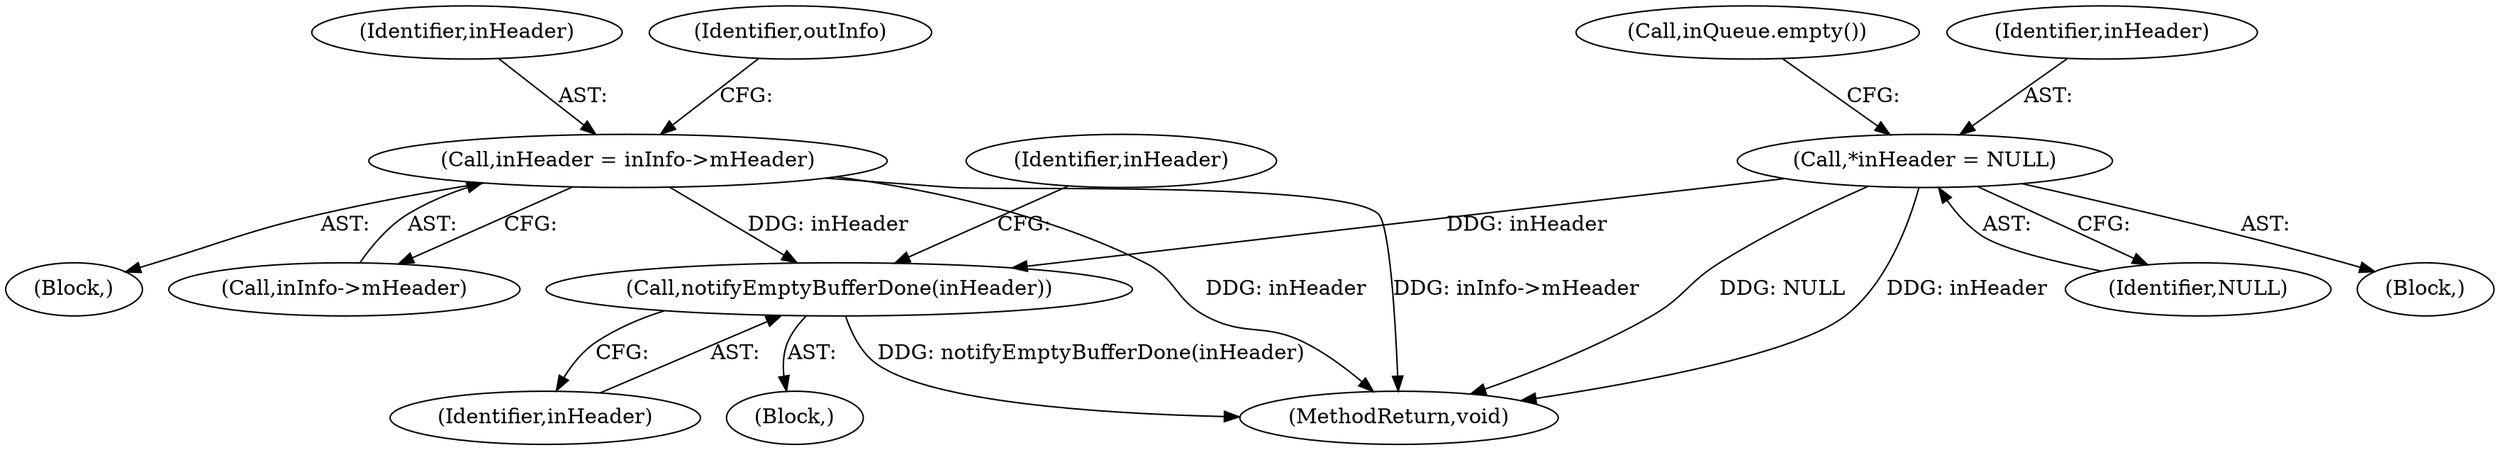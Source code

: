 digraph "0_Android_c2639afac631f5c1ffddf70ee8a6fe943d0bedf9@pointer" {
"1000537" [label="(Call,notifyEmptyBufferDone(inHeader))"];
"1000150" [label="(Call,inHeader = inInfo->mHeader)"];
"1000139" [label="(Call,*inHeader = NULL)"];
"1000151" [label="(Identifier,inHeader)"];
"1000538" [label="(Identifier,inHeader)"];
"1000141" [label="(Identifier,NULL)"];
"1000144" [label="(Call,inQueue.empty())"];
"1000152" [label="(Call,inInfo->mHeader)"];
"1000564" [label="(MethodReturn,void)"];
"1000150" [label="(Call,inHeader = inInfo->mHeader)"];
"1000157" [label="(Identifier,outInfo)"];
"1000139" [label="(Call,*inHeader = NULL)"];
"1000140" [label="(Identifier,inHeader)"];
"1000145" [label="(Block,)"];
"1000537" [label="(Call,notifyEmptyBufferDone(inHeader))"];
"1000133" [label="(Block,)"];
"1000540" [label="(Identifier,inHeader)"];
"1000526" [label="(Block,)"];
"1000537" -> "1000526"  [label="AST: "];
"1000537" -> "1000538"  [label="CFG: "];
"1000538" -> "1000537"  [label="AST: "];
"1000540" -> "1000537"  [label="CFG: "];
"1000537" -> "1000564"  [label="DDG: notifyEmptyBufferDone(inHeader)"];
"1000150" -> "1000537"  [label="DDG: inHeader"];
"1000139" -> "1000537"  [label="DDG: inHeader"];
"1000150" -> "1000145"  [label="AST: "];
"1000150" -> "1000152"  [label="CFG: "];
"1000151" -> "1000150"  [label="AST: "];
"1000152" -> "1000150"  [label="AST: "];
"1000157" -> "1000150"  [label="CFG: "];
"1000150" -> "1000564"  [label="DDG: inHeader"];
"1000150" -> "1000564"  [label="DDG: inInfo->mHeader"];
"1000139" -> "1000133"  [label="AST: "];
"1000139" -> "1000141"  [label="CFG: "];
"1000140" -> "1000139"  [label="AST: "];
"1000141" -> "1000139"  [label="AST: "];
"1000144" -> "1000139"  [label="CFG: "];
"1000139" -> "1000564"  [label="DDG: NULL"];
"1000139" -> "1000564"  [label="DDG: inHeader"];
}
